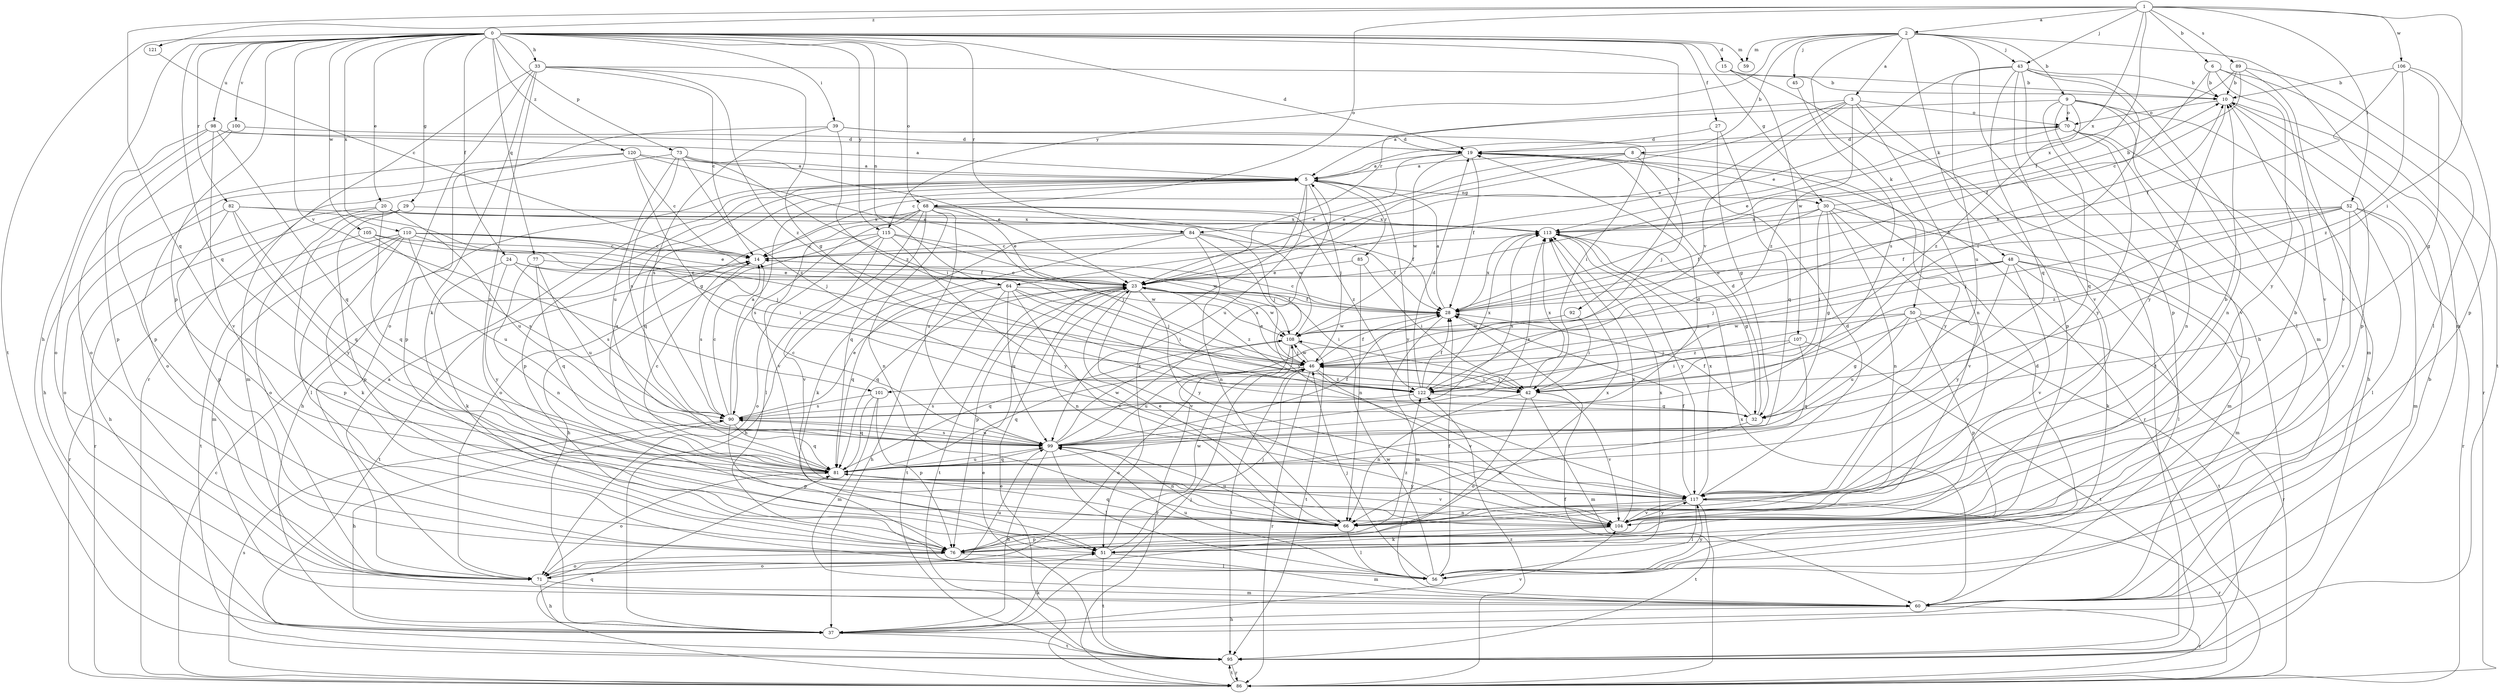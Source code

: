 strict digraph  {
0;
1;
2;
3;
5;
6;
8;
9;
10;
14;
15;
19;
20;
23;
24;
27;
28;
29;
30;
32;
33;
37;
39;
42;
43;
45;
46;
48;
50;
51;
52;
56;
59;
60;
64;
66;
68;
70;
71;
73;
76;
77;
81;
82;
84;
85;
86;
89;
90;
92;
95;
98;
99;
100;
101;
104;
105;
106;
107;
108;
110;
113;
115;
117;
120;
121;
122;
0 -> 15  [label=d];
0 -> 19  [label=d];
0 -> 20  [label=e];
0 -> 24  [label=f];
0 -> 27  [label=f];
0 -> 29  [label=g];
0 -> 30  [label=g];
0 -> 33  [label=h];
0 -> 37  [label=h];
0 -> 39  [label=i];
0 -> 59  [label=m];
0 -> 64  [label=n];
0 -> 68  [label=o];
0 -> 73  [label=p];
0 -> 76  [label=p];
0 -> 77  [label=q];
0 -> 81  [label=q];
0 -> 82  [label=r];
0 -> 84  [label=r];
0 -> 92  [label=t];
0 -> 95  [label=t];
0 -> 98  [label=u];
0 -> 100  [label=v];
0 -> 101  [label=v];
0 -> 105  [label=w];
0 -> 110  [label=x];
0 -> 115  [label=y];
0 -> 120  [label=z];
1 -> 2  [label=a];
1 -> 6  [label=b];
1 -> 28  [label=f];
1 -> 42  [label=i];
1 -> 43  [label=j];
1 -> 52  [label=l];
1 -> 68  [label=o];
1 -> 81  [label=q];
1 -> 89  [label=s];
1 -> 106  [label=w];
1 -> 113  [label=x];
1 -> 121  [label=z];
2 -> 3  [label=a];
2 -> 8  [label=b];
2 -> 9  [label=b];
2 -> 37  [label=h];
2 -> 43  [label=j];
2 -> 45  [label=j];
2 -> 48  [label=k];
2 -> 50  [label=k];
2 -> 59  [label=m];
2 -> 60  [label=m];
2 -> 115  [label=y];
3 -> 23  [label=e];
3 -> 64  [label=n];
3 -> 66  [label=n];
3 -> 70  [label=o];
3 -> 76  [label=p];
3 -> 84  [label=r];
3 -> 101  [label=v];
3 -> 122  [label=z];
5 -> 30  [label=g];
5 -> 37  [label=h];
5 -> 46  [label=j];
5 -> 51  [label=k];
5 -> 70  [label=o];
5 -> 76  [label=p];
5 -> 81  [label=q];
5 -> 85  [label=r];
5 -> 99  [label=u];
5 -> 117  [label=y];
6 -> 10  [label=b];
6 -> 28  [label=f];
6 -> 95  [label=t];
6 -> 104  [label=v];
6 -> 117  [label=y];
8 -> 5  [label=a];
8 -> 14  [label=c];
8 -> 23  [label=e];
8 -> 46  [label=j];
8 -> 117  [label=y];
9 -> 5  [label=a];
9 -> 42  [label=i];
9 -> 60  [label=m];
9 -> 66  [label=n];
9 -> 70  [label=o];
9 -> 81  [label=q];
9 -> 104  [label=v];
9 -> 122  [label=z];
10 -> 70  [label=o];
10 -> 76  [label=p];
10 -> 86  [label=r];
10 -> 117  [label=y];
14 -> 23  [label=e];
14 -> 90  [label=s];
14 -> 95  [label=t];
15 -> 10  [label=b];
15 -> 95  [label=t];
15 -> 107  [label=w];
19 -> 5  [label=a];
19 -> 23  [label=e];
19 -> 28  [label=f];
19 -> 86  [label=r];
19 -> 108  [label=w];
20 -> 28  [label=f];
20 -> 37  [label=h];
20 -> 81  [label=q];
20 -> 86  [label=r];
20 -> 99  [label=u];
20 -> 113  [label=x];
23 -> 28  [label=f];
23 -> 42  [label=i];
23 -> 66  [label=n];
23 -> 76  [label=p];
23 -> 81  [label=q];
23 -> 95  [label=t];
23 -> 104  [label=v];
23 -> 108  [label=w];
23 -> 117  [label=y];
23 -> 122  [label=z];
24 -> 23  [label=e];
24 -> 51  [label=k];
24 -> 90  [label=s];
24 -> 108  [label=w];
24 -> 117  [label=y];
27 -> 19  [label=d];
27 -> 32  [label=g];
27 -> 81  [label=q];
28 -> 5  [label=a];
28 -> 14  [label=c];
28 -> 60  [label=m];
28 -> 108  [label=w];
28 -> 113  [label=x];
29 -> 56  [label=l];
29 -> 71  [label=o];
29 -> 76  [label=p];
29 -> 113  [label=x];
30 -> 10  [label=b];
30 -> 28  [label=f];
30 -> 32  [label=g];
30 -> 42  [label=i];
30 -> 60  [label=m];
30 -> 66  [label=n];
30 -> 104  [label=v];
30 -> 113  [label=x];
32 -> 19  [label=d];
32 -> 28  [label=f];
32 -> 66  [label=n];
33 -> 10  [label=b];
33 -> 14  [label=c];
33 -> 32  [label=g];
33 -> 51  [label=k];
33 -> 66  [label=n];
33 -> 71  [label=o];
33 -> 86  [label=r];
33 -> 122  [label=z];
37 -> 46  [label=j];
37 -> 51  [label=k];
37 -> 95  [label=t];
37 -> 104  [label=v];
39 -> 19  [label=d];
39 -> 42  [label=i];
39 -> 76  [label=p];
39 -> 90  [label=s];
39 -> 122  [label=z];
42 -> 46  [label=j];
42 -> 60  [label=m];
42 -> 66  [label=n];
42 -> 71  [label=o];
42 -> 104  [label=v];
42 -> 113  [label=x];
43 -> 10  [label=b];
43 -> 23  [label=e];
43 -> 56  [label=l];
43 -> 60  [label=m];
43 -> 76  [label=p];
43 -> 81  [label=q];
43 -> 99  [label=u];
43 -> 104  [label=v];
45 -> 90  [label=s];
46 -> 10  [label=b];
46 -> 23  [label=e];
46 -> 28  [label=f];
46 -> 42  [label=i];
46 -> 71  [label=o];
46 -> 81  [label=q];
46 -> 86  [label=r];
46 -> 95  [label=t];
46 -> 99  [label=u];
46 -> 104  [label=v];
46 -> 108  [label=w];
46 -> 122  [label=z];
48 -> 23  [label=e];
48 -> 46  [label=j];
48 -> 51  [label=k];
48 -> 56  [label=l];
48 -> 60  [label=m];
48 -> 104  [label=v];
48 -> 117  [label=y];
48 -> 122  [label=z];
50 -> 32  [label=g];
50 -> 76  [label=p];
50 -> 86  [label=r];
50 -> 95  [label=t];
50 -> 99  [label=u];
50 -> 108  [label=w];
50 -> 122  [label=z];
51 -> 46  [label=j];
51 -> 60  [label=m];
51 -> 71  [label=o];
51 -> 95  [label=t];
51 -> 108  [label=w];
51 -> 113  [label=x];
52 -> 28  [label=f];
52 -> 46  [label=j];
52 -> 56  [label=l];
52 -> 60  [label=m];
52 -> 86  [label=r];
52 -> 104  [label=v];
52 -> 113  [label=x];
52 -> 122  [label=z];
56 -> 19  [label=d];
56 -> 28  [label=f];
56 -> 46  [label=j];
56 -> 99  [label=u];
56 -> 108  [label=w];
56 -> 117  [label=y];
60 -> 37  [label=h];
60 -> 86  [label=r];
60 -> 113  [label=x];
64 -> 28  [label=f];
64 -> 37  [label=h];
64 -> 42  [label=i];
64 -> 46  [label=j];
64 -> 81  [label=q];
64 -> 95  [label=t];
64 -> 99  [label=u];
64 -> 104  [label=v];
66 -> 10  [label=b];
66 -> 23  [label=e];
66 -> 56  [label=l];
66 -> 81  [label=q];
66 -> 99  [label=u];
68 -> 23  [label=e];
68 -> 56  [label=l];
68 -> 66  [label=n];
68 -> 71  [label=o];
68 -> 81  [label=q];
68 -> 90  [label=s];
68 -> 99  [label=u];
68 -> 104  [label=v];
68 -> 108  [label=w];
68 -> 113  [label=x];
68 -> 122  [label=z];
70 -> 19  [label=d];
70 -> 23  [label=e];
70 -> 37  [label=h];
70 -> 66  [label=n];
70 -> 117  [label=y];
71 -> 5  [label=a];
71 -> 37  [label=h];
71 -> 60  [label=m];
71 -> 99  [label=u];
73 -> 5  [label=a];
73 -> 23  [label=e];
73 -> 42  [label=i];
73 -> 60  [label=m];
73 -> 90  [label=s];
73 -> 99  [label=u];
73 -> 122  [label=z];
76 -> 56  [label=l];
76 -> 71  [label=o];
76 -> 113  [label=x];
76 -> 122  [label=z];
77 -> 23  [label=e];
77 -> 66  [label=n];
77 -> 81  [label=q];
77 -> 99  [label=u];
81 -> 5  [label=a];
81 -> 14  [label=c];
81 -> 71  [label=o];
81 -> 99  [label=u];
81 -> 104  [label=v];
81 -> 117  [label=y];
82 -> 46  [label=j];
82 -> 71  [label=o];
82 -> 76  [label=p];
82 -> 81  [label=q];
82 -> 113  [label=x];
82 -> 117  [label=y];
84 -> 14  [label=c];
84 -> 28  [label=f];
84 -> 37  [label=h];
84 -> 46  [label=j];
84 -> 51  [label=k];
84 -> 66  [label=n];
84 -> 117  [label=y];
85 -> 23  [label=e];
85 -> 42  [label=i];
85 -> 66  [label=n];
86 -> 14  [label=c];
86 -> 23  [label=e];
86 -> 28  [label=f];
86 -> 81  [label=q];
86 -> 90  [label=s];
86 -> 95  [label=t];
86 -> 122  [label=z];
89 -> 10  [label=b];
89 -> 14  [label=c];
89 -> 56  [label=l];
89 -> 104  [label=v];
89 -> 113  [label=x];
90 -> 5  [label=a];
90 -> 14  [label=c];
90 -> 23  [label=e];
90 -> 37  [label=h];
90 -> 76  [label=p];
90 -> 81  [label=q];
90 -> 99  [label=u];
90 -> 113  [label=x];
92 -> 42  [label=i];
92 -> 108  [label=w];
95 -> 10  [label=b];
95 -> 23  [label=e];
95 -> 86  [label=r];
98 -> 5  [label=a];
98 -> 19  [label=d];
98 -> 71  [label=o];
98 -> 76  [label=p];
98 -> 81  [label=q];
98 -> 104  [label=v];
99 -> 5  [label=a];
99 -> 14  [label=c];
99 -> 19  [label=d];
99 -> 28  [label=f];
99 -> 37  [label=h];
99 -> 56  [label=l];
99 -> 66  [label=n];
99 -> 81  [label=q];
99 -> 90  [label=s];
99 -> 108  [label=w];
99 -> 113  [label=x];
100 -> 19  [label=d];
100 -> 71  [label=o];
100 -> 76  [label=p];
101 -> 60  [label=m];
101 -> 76  [label=p];
101 -> 81  [label=q];
101 -> 90  [label=s];
104 -> 51  [label=k];
104 -> 76  [label=p];
104 -> 113  [label=x];
104 -> 117  [label=y];
105 -> 14  [label=c];
105 -> 42  [label=i];
105 -> 86  [label=r];
105 -> 90  [label=s];
106 -> 10  [label=b];
106 -> 28  [label=f];
106 -> 32  [label=g];
106 -> 76  [label=p];
106 -> 122  [label=z];
107 -> 42  [label=i];
107 -> 46  [label=j];
107 -> 81  [label=q];
107 -> 95  [label=t];
108 -> 46  [label=j];
108 -> 81  [label=q];
108 -> 86  [label=r];
108 -> 95  [label=t];
110 -> 14  [label=c];
110 -> 23  [label=e];
110 -> 28  [label=f];
110 -> 46  [label=j];
110 -> 51  [label=k];
110 -> 60  [label=m];
110 -> 76  [label=p];
110 -> 95  [label=t];
110 -> 99  [label=u];
113 -> 14  [label=c];
113 -> 32  [label=g];
113 -> 117  [label=y];
115 -> 14  [label=c];
115 -> 37  [label=h];
115 -> 46  [label=j];
115 -> 71  [label=o];
115 -> 104  [label=v];
115 -> 108  [label=w];
115 -> 117  [label=y];
117 -> 10  [label=b];
117 -> 19  [label=d];
117 -> 28  [label=f];
117 -> 56  [label=l];
117 -> 66  [label=n];
117 -> 86  [label=r];
117 -> 95  [label=t];
117 -> 104  [label=v];
117 -> 113  [label=x];
120 -> 5  [label=a];
120 -> 14  [label=c];
120 -> 23  [label=e];
120 -> 32  [label=g];
120 -> 37  [label=h];
120 -> 71  [label=o];
121 -> 14  [label=c];
122 -> 19  [label=d];
122 -> 28  [label=f];
122 -> 32  [label=g];
122 -> 90  [label=s];
122 -> 113  [label=x];
}
